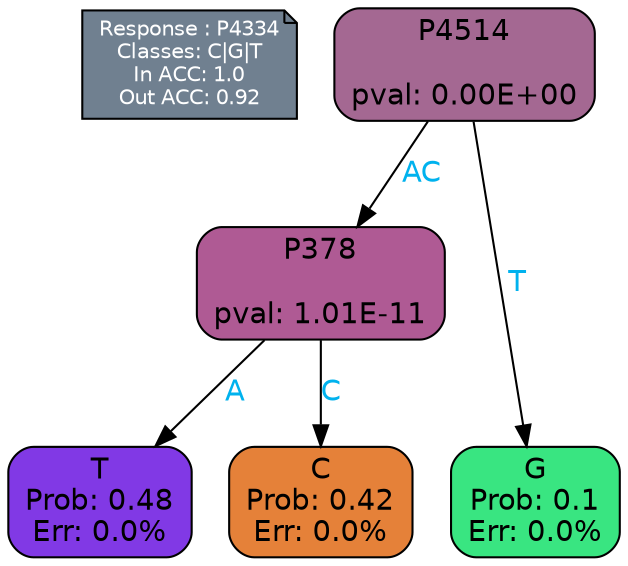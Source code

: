 digraph Tree {
node [shape=box, style="filled, rounded", color="black", fontname=helvetica] ;
graph [ranksep=equally, splines=polylines, bgcolor=transparent, dpi=600] ;
edge [fontname=helvetica] ;
LEGEND [label="Response : P4334
Classes: C|G|T
In ACC: 1.0
Out ACC: 0.92
",shape=note,align=left,style=filled,fillcolor="slategray",fontcolor="white",fontsize=10];1 [label="P4514

pval: 0.00E+00", fillcolor="#a46892"] ;
2 [label="P378

pval: 1.01E-11", fillcolor="#af5a94"] ;
3 [label="T
Prob: 0.48
Err: 0.0%", fillcolor="#8139e5"] ;
4 [label="C
Prob: 0.42
Err: 0.0%", fillcolor="#e58139"] ;
5 [label="G
Prob: 0.1
Err: 0.0%", fillcolor="#39e581"] ;
1 -> 2 [label="AC",fontcolor=deepskyblue2] ;
1 -> 5 [label="T",fontcolor=deepskyblue2] ;
2 -> 3 [label="A",fontcolor=deepskyblue2] ;
2 -> 4 [label="C",fontcolor=deepskyblue2] ;
{rank = same; 3;4;5;}{rank = same; LEGEND;1;}}